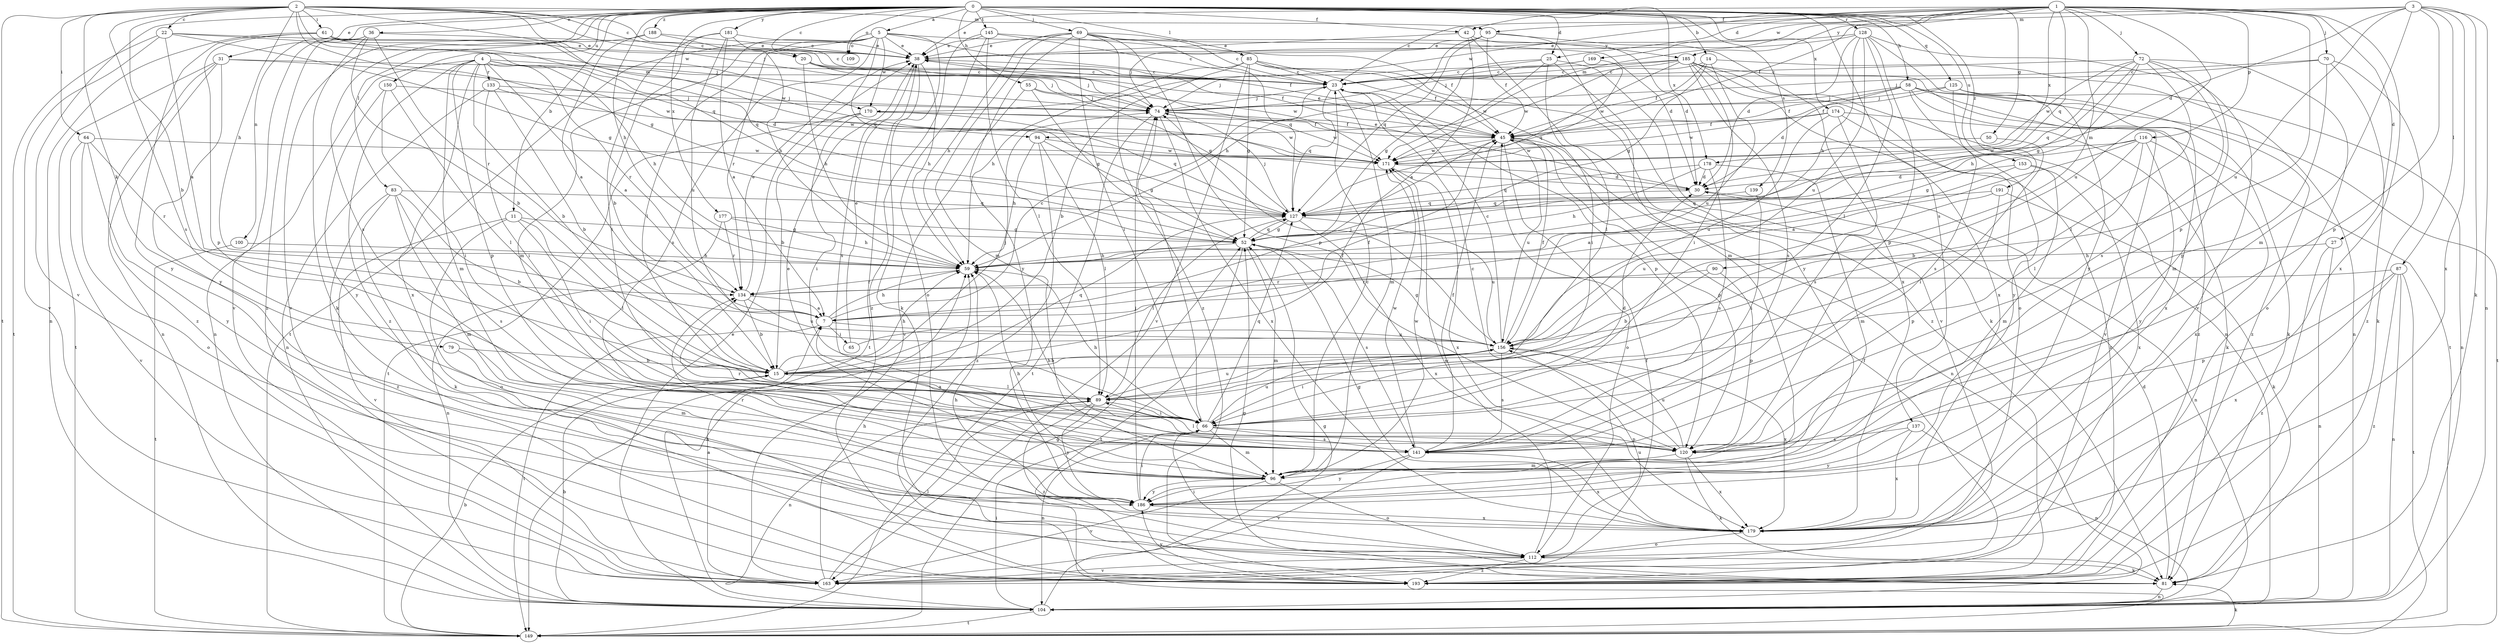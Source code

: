 strict digraph  {
0;
1;
2;
3;
4;
5;
7;
11;
14;
15;
20;
22;
23;
25;
27;
30;
31;
36;
38;
42;
45;
50;
52;
55;
58;
59;
61;
64;
65;
66;
69;
70;
72;
74;
79;
81;
83;
85;
87;
89;
90;
94;
95;
96;
100;
104;
109;
112;
116;
120;
125;
127;
128;
133;
134;
137;
139;
141;
145;
149;
150;
153;
156;
163;
169;
170;
171;
174;
177;
178;
179;
181;
185;
186;
188;
191;
193;
0 -> 5  [label=a];
0 -> 11  [label=b];
0 -> 14  [label=b];
0 -> 20  [label=c];
0 -> 25  [label=d];
0 -> 31  [label=e];
0 -> 36  [label=e];
0 -> 42  [label=f];
0 -> 50  [label=g];
0 -> 55  [label=h];
0 -> 58  [label=h];
0 -> 59  [label=h];
0 -> 69  [label=j];
0 -> 83  [label=l];
0 -> 85  [label=l];
0 -> 100  [label=n];
0 -> 109  [label=o];
0 -> 125  [label=q];
0 -> 128  [label=r];
0 -> 137  [label=s];
0 -> 139  [label=s];
0 -> 141  [label=s];
0 -> 145  [label=t];
0 -> 150  [label=u];
0 -> 153  [label=u];
0 -> 163  [label=v];
0 -> 174  [label=x];
0 -> 177  [label=x];
0 -> 178  [label=x];
0 -> 181  [label=y];
0 -> 188  [label=z];
0 -> 191  [label=z];
1 -> 25  [label=d];
1 -> 27  [label=d];
1 -> 38  [label=e];
1 -> 42  [label=f];
1 -> 45  [label=f];
1 -> 70  [label=j];
1 -> 72  [label=j];
1 -> 90  [label=m];
1 -> 94  [label=m];
1 -> 116  [label=p];
1 -> 120  [label=p];
1 -> 127  [label=q];
1 -> 156  [label=u];
1 -> 169  [label=w];
1 -> 170  [label=w];
1 -> 178  [label=x];
1 -> 179  [label=x];
1 -> 185  [label=y];
2 -> 15  [label=b];
2 -> 20  [label=c];
2 -> 22  [label=c];
2 -> 23  [label=c];
2 -> 52  [label=g];
2 -> 59  [label=h];
2 -> 61  [label=i];
2 -> 64  [label=i];
2 -> 74  [label=j];
2 -> 79  [label=k];
2 -> 94  [label=m];
2 -> 95  [label=m];
2 -> 127  [label=q];
2 -> 141  [label=s];
2 -> 149  [label=t];
2 -> 170  [label=w];
3 -> 23  [label=c];
3 -> 30  [label=d];
3 -> 81  [label=k];
3 -> 87  [label=l];
3 -> 95  [label=m];
3 -> 96  [label=m];
3 -> 104  [label=n];
3 -> 120  [label=p];
3 -> 156  [label=u];
3 -> 179  [label=x];
4 -> 7  [label=a];
4 -> 15  [label=b];
4 -> 30  [label=d];
4 -> 59  [label=h];
4 -> 74  [label=j];
4 -> 96  [label=m];
4 -> 104  [label=n];
4 -> 120  [label=p];
4 -> 133  [label=r];
4 -> 134  [label=r];
4 -> 179  [label=x];
4 -> 193  [label=z];
5 -> 38  [label=e];
5 -> 45  [label=f];
5 -> 81  [label=k];
5 -> 89  [label=l];
5 -> 96  [label=m];
5 -> 109  [label=o];
5 -> 127  [label=q];
5 -> 134  [label=r];
5 -> 141  [label=s];
5 -> 149  [label=t];
5 -> 170  [label=w];
5 -> 185  [label=y];
7 -> 23  [label=c];
7 -> 59  [label=h];
7 -> 65  [label=i];
7 -> 149  [label=t];
7 -> 156  [label=u];
11 -> 52  [label=g];
11 -> 66  [label=i];
11 -> 89  [label=l];
11 -> 112  [label=o];
11 -> 163  [label=v];
14 -> 23  [label=c];
14 -> 45  [label=f];
14 -> 52  [label=g];
14 -> 104  [label=n];
14 -> 156  [label=u];
15 -> 45  [label=f];
15 -> 59  [label=h];
15 -> 74  [label=j];
15 -> 89  [label=l];
15 -> 127  [label=q];
20 -> 23  [label=c];
20 -> 45  [label=f];
20 -> 59  [label=h];
20 -> 74  [label=j];
20 -> 171  [label=w];
22 -> 7  [label=a];
22 -> 38  [label=e];
22 -> 52  [label=g];
22 -> 74  [label=j];
22 -> 149  [label=t];
22 -> 163  [label=v];
23 -> 74  [label=j];
23 -> 96  [label=m];
23 -> 120  [label=p];
23 -> 127  [label=q];
25 -> 23  [label=c];
25 -> 52  [label=g];
25 -> 81  [label=k];
25 -> 89  [label=l];
25 -> 163  [label=v];
25 -> 171  [label=w];
27 -> 59  [label=h];
27 -> 104  [label=n];
27 -> 193  [label=z];
30 -> 38  [label=e];
30 -> 104  [label=n];
30 -> 127  [label=q];
31 -> 23  [label=c];
31 -> 104  [label=n];
31 -> 149  [label=t];
31 -> 171  [label=w];
31 -> 186  [label=y];
31 -> 193  [label=z];
36 -> 15  [label=b];
36 -> 38  [label=e];
36 -> 81  [label=k];
36 -> 134  [label=r];
36 -> 163  [label=v];
36 -> 193  [label=z];
38 -> 23  [label=c];
38 -> 59  [label=h];
38 -> 141  [label=s];
38 -> 149  [label=t];
42 -> 7  [label=a];
42 -> 30  [label=d];
42 -> 38  [label=e];
42 -> 186  [label=y];
45 -> 38  [label=e];
45 -> 104  [label=n];
45 -> 112  [label=o];
45 -> 120  [label=p];
45 -> 156  [label=u];
45 -> 171  [label=w];
50 -> 66  [label=i];
50 -> 171  [label=w];
52 -> 59  [label=h];
52 -> 96  [label=m];
52 -> 127  [label=q];
52 -> 141  [label=s];
52 -> 149  [label=t];
55 -> 52  [label=g];
55 -> 74  [label=j];
55 -> 127  [label=q];
55 -> 163  [label=v];
58 -> 30  [label=d];
58 -> 45  [label=f];
58 -> 74  [label=j];
58 -> 81  [label=k];
58 -> 149  [label=t];
58 -> 163  [label=v];
58 -> 186  [label=y];
58 -> 193  [label=z];
59 -> 134  [label=r];
61 -> 38  [label=e];
61 -> 104  [label=n];
61 -> 120  [label=p];
61 -> 127  [label=q];
61 -> 171  [label=w];
61 -> 186  [label=y];
64 -> 112  [label=o];
64 -> 134  [label=r];
64 -> 163  [label=v];
64 -> 171  [label=w];
64 -> 186  [label=y];
65 -> 38  [label=e];
65 -> 45  [label=f];
66 -> 30  [label=d];
66 -> 59  [label=h];
66 -> 74  [label=j];
66 -> 96  [label=m];
66 -> 104  [label=n];
66 -> 120  [label=p];
66 -> 127  [label=q];
66 -> 141  [label=s];
66 -> 156  [label=u];
69 -> 23  [label=c];
69 -> 30  [label=d];
69 -> 38  [label=e];
69 -> 59  [label=h];
69 -> 66  [label=i];
69 -> 96  [label=m];
69 -> 120  [label=p];
69 -> 127  [label=q];
69 -> 186  [label=y];
69 -> 193  [label=z];
70 -> 23  [label=c];
70 -> 74  [label=j];
70 -> 81  [label=k];
70 -> 120  [label=p];
70 -> 193  [label=z];
72 -> 23  [label=c];
72 -> 52  [label=g];
72 -> 59  [label=h];
72 -> 89  [label=l];
72 -> 96  [label=m];
72 -> 112  [label=o];
72 -> 127  [label=q];
72 -> 141  [label=s];
72 -> 171  [label=w];
74 -> 45  [label=f];
74 -> 149  [label=t];
74 -> 171  [label=w];
74 -> 179  [label=x];
79 -> 15  [label=b];
79 -> 96  [label=m];
81 -> 30  [label=d];
81 -> 52  [label=g];
81 -> 104  [label=n];
83 -> 15  [label=b];
83 -> 81  [label=k];
83 -> 96  [label=m];
83 -> 127  [label=q];
83 -> 141  [label=s];
83 -> 193  [label=z];
85 -> 15  [label=b];
85 -> 23  [label=c];
85 -> 45  [label=f];
85 -> 52  [label=g];
85 -> 59  [label=h];
85 -> 66  [label=i];
85 -> 163  [label=v];
85 -> 193  [label=z];
87 -> 104  [label=n];
87 -> 120  [label=p];
87 -> 134  [label=r];
87 -> 149  [label=t];
87 -> 179  [label=x];
87 -> 193  [label=z];
89 -> 66  [label=i];
89 -> 104  [label=n];
89 -> 156  [label=u];
89 -> 186  [label=y];
89 -> 193  [label=z];
90 -> 15  [label=b];
90 -> 120  [label=p];
90 -> 134  [label=r];
94 -> 52  [label=g];
94 -> 59  [label=h];
94 -> 89  [label=l];
94 -> 171  [label=w];
94 -> 193  [label=z];
95 -> 38  [label=e];
95 -> 45  [label=f];
95 -> 59  [label=h];
95 -> 96  [label=m];
95 -> 127  [label=q];
95 -> 179  [label=x];
96 -> 23  [label=c];
96 -> 38  [label=e];
96 -> 59  [label=h];
96 -> 112  [label=o];
96 -> 163  [label=v];
96 -> 171  [label=w];
96 -> 186  [label=y];
100 -> 59  [label=h];
100 -> 149  [label=t];
104 -> 15  [label=b];
104 -> 38  [label=e];
104 -> 52  [label=g];
104 -> 59  [label=h];
104 -> 66  [label=i];
104 -> 149  [label=t];
112 -> 66  [label=i];
112 -> 81  [label=k];
112 -> 156  [label=u];
112 -> 163  [label=v];
112 -> 171  [label=w];
112 -> 193  [label=z];
116 -> 7  [label=a];
116 -> 15  [label=b];
116 -> 52  [label=g];
116 -> 89  [label=l];
116 -> 171  [label=w];
116 -> 179  [label=x];
116 -> 186  [label=y];
120 -> 23  [label=c];
120 -> 59  [label=h];
120 -> 81  [label=k];
120 -> 89  [label=l];
120 -> 96  [label=m];
120 -> 156  [label=u];
120 -> 179  [label=x];
125 -> 45  [label=f];
125 -> 74  [label=j];
125 -> 104  [label=n];
125 -> 141  [label=s];
125 -> 179  [label=x];
125 -> 193  [label=z];
127 -> 52  [label=g];
127 -> 74  [label=j];
127 -> 89  [label=l];
127 -> 156  [label=u];
127 -> 179  [label=x];
128 -> 30  [label=d];
128 -> 38  [label=e];
128 -> 59  [label=h];
128 -> 74  [label=j];
128 -> 89  [label=l];
128 -> 120  [label=p];
128 -> 156  [label=u];
128 -> 163  [label=v];
128 -> 186  [label=y];
133 -> 15  [label=b];
133 -> 66  [label=i];
133 -> 74  [label=j];
133 -> 104  [label=n];
133 -> 171  [label=w];
134 -> 7  [label=a];
134 -> 15  [label=b];
134 -> 38  [label=e];
134 -> 156  [label=u];
137 -> 104  [label=n];
137 -> 141  [label=s];
137 -> 179  [label=x];
137 -> 186  [label=y];
139 -> 66  [label=i];
139 -> 127  [label=q];
141 -> 7  [label=a];
141 -> 45  [label=f];
141 -> 134  [label=r];
141 -> 163  [label=v];
141 -> 171  [label=w];
141 -> 179  [label=x];
141 -> 186  [label=y];
145 -> 23  [label=c];
145 -> 38  [label=e];
145 -> 45  [label=f];
145 -> 89  [label=l];
145 -> 112  [label=o];
145 -> 193  [label=z];
149 -> 15  [label=b];
149 -> 52  [label=g];
149 -> 81  [label=k];
150 -> 66  [label=i];
150 -> 74  [label=j];
150 -> 89  [label=l];
150 -> 186  [label=y];
153 -> 7  [label=a];
153 -> 30  [label=d];
153 -> 96  [label=m];
153 -> 179  [label=x];
156 -> 15  [label=b];
156 -> 23  [label=c];
156 -> 45  [label=f];
156 -> 52  [label=g];
156 -> 66  [label=i];
156 -> 74  [label=j];
156 -> 141  [label=s];
156 -> 179  [label=x];
163 -> 7  [label=a];
163 -> 45  [label=f];
163 -> 59  [label=h];
163 -> 89  [label=l];
169 -> 23  [label=c];
169 -> 74  [label=j];
169 -> 171  [label=w];
170 -> 15  [label=b];
170 -> 45  [label=f];
170 -> 66  [label=i];
170 -> 127  [label=q];
170 -> 149  [label=t];
170 -> 171  [label=w];
171 -> 30  [label=d];
171 -> 179  [label=x];
174 -> 45  [label=f];
174 -> 81  [label=k];
174 -> 141  [label=s];
174 -> 156  [label=u];
174 -> 171  [label=w];
174 -> 193  [label=z];
177 -> 52  [label=g];
177 -> 59  [label=h];
177 -> 104  [label=n];
177 -> 134  [label=r];
178 -> 30  [label=d];
178 -> 59  [label=h];
178 -> 96  [label=m];
178 -> 127  [label=q];
178 -> 141  [label=s];
179 -> 52  [label=g];
179 -> 59  [label=h];
179 -> 112  [label=o];
181 -> 7  [label=a];
181 -> 15  [label=b];
181 -> 38  [label=e];
181 -> 59  [label=h];
181 -> 66  [label=i];
181 -> 156  [label=u];
185 -> 23  [label=c];
185 -> 66  [label=i];
185 -> 74  [label=j];
185 -> 104  [label=n];
185 -> 112  [label=o];
185 -> 127  [label=q];
185 -> 141  [label=s];
185 -> 149  [label=t];
185 -> 171  [label=w];
185 -> 179  [label=x];
186 -> 66  [label=i];
186 -> 74  [label=j];
186 -> 134  [label=r];
186 -> 179  [label=x];
188 -> 7  [label=a];
188 -> 23  [label=c];
188 -> 38  [label=e];
188 -> 163  [label=v];
191 -> 81  [label=k];
191 -> 120  [label=p];
191 -> 127  [label=q];
191 -> 156  [label=u];
193 -> 45  [label=f];
193 -> 186  [label=y];
}
